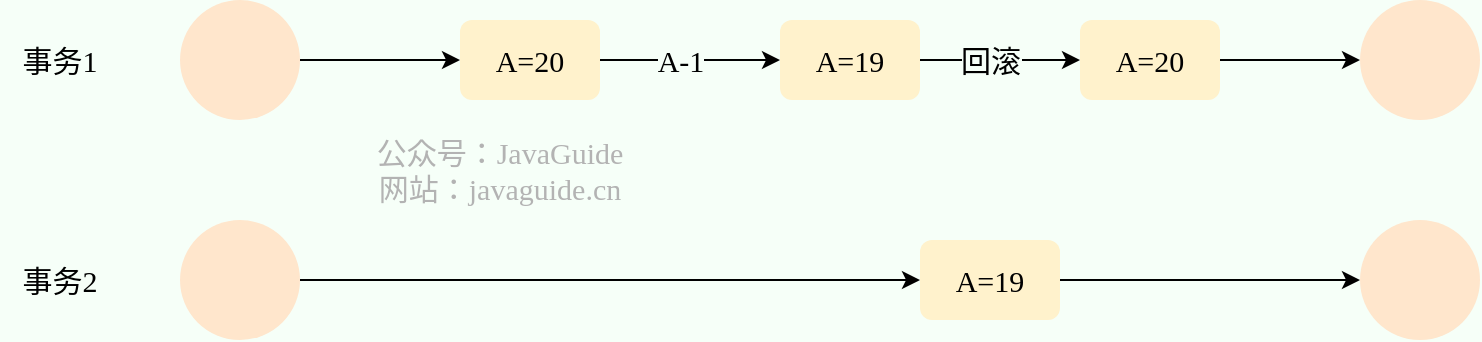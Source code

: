 <mxfile version="20.3.0" type="device"><diagram id="D2RoHgSAHfBXw-TmCUsK" name="Page-1"><mxGraphModel dx="592" dy="735" grid="1" gridSize="10" guides="1" tooltips="1" connect="1" arrows="1" fold="1" page="1" pageScale="1" pageWidth="827" pageHeight="1169" background="#F6FFF8" math="0" shadow="0"><root><mxCell id="0"/><mxCell id="1" parent="0"/><mxCell id="IN4380c4itUz7QjORm86-9" style="edgeStyle=orthogonalEdgeStyle;rounded=0;orthogonalLoop=1;jettySize=auto;html=1;entryX=0;entryY=0.5;entryDx=0;entryDy=0;fontSize=15;fontFamily=JetBrains Mono;fontSource=https%3A%2F%2Ffonts.googleapis.com%2Fcss%3Ffamily%3DJetBrains%2BMono;" parent="1" source="IN4380c4itUz7QjORm86-1" target="IN4380c4itUz7QjORm86-4" edge="1"><mxGeometry relative="1" as="geometry"/></mxCell><mxCell id="IN4380c4itUz7QjORm86-1" value="" style="ellipse;whiteSpace=wrap;html=1;aspect=fixed;fillColor=#ffe6cc;strokeColor=none;fontSize=15;fontFamily=JetBrains Mono;fontSource=https%3A%2F%2Ffonts.googleapis.com%2Fcss%3Ffamily%3DJetBrains%2BMono;" parent="1" vertex="1"><mxGeometry x="220" y="160" width="60" height="60" as="geometry"/></mxCell><mxCell id="IN4380c4itUz7QjORm86-3" value="" style="ellipse;whiteSpace=wrap;html=1;aspect=fixed;fillColor=#ffe6cc;strokeColor=none;fontSize=15;fontFamily=JetBrains Mono;fontSource=https%3A%2F%2Ffonts.googleapis.com%2Fcss%3Ffamily%3DJetBrains%2BMono;" parent="1" vertex="1"><mxGeometry x="810" y="160" width="60" height="60" as="geometry"/></mxCell><mxCell id="IN4380c4itUz7QjORm86-10" style="edgeStyle=orthogonalEdgeStyle;rounded=0;orthogonalLoop=1;jettySize=auto;html=1;entryX=0;entryY=0.5;entryDx=0;entryDy=0;fontSize=15;fontFamily=JetBrains Mono;fontSource=https%3A%2F%2Ffonts.googleapis.com%2Fcss%3Ffamily%3DJetBrains%2BMono;" parent="1" source="IN4380c4itUz7QjORm86-4" target="IN4380c4itUz7QjORm86-5" edge="1"><mxGeometry relative="1" as="geometry"/></mxCell><mxCell id="IN4380c4itUz7QjORm86-19" value="A-1" style="edgeLabel;html=1;align=center;verticalAlign=middle;resizable=0;points=[];fontSize=15;labelBackgroundColor=#F6FFF8;fontFamily=JetBrains Mono;fontSource=https%3A%2F%2Ffonts.googleapis.com%2Fcss%3Ffamily%3DJetBrains%2BMono;" parent="IN4380c4itUz7QjORm86-10" vertex="1" connectable="0"><mxGeometry x="-0.222" y="1" relative="1" as="geometry"><mxPoint x="5" y="1" as="offset"/></mxGeometry></mxCell><mxCell id="IN4380c4itUz7QjORm86-4" value="A=20" style="rounded=1;whiteSpace=wrap;html=1;fillColor=#fff2cc;strokeColor=none;fontSize=15;fontFamily=JetBrains Mono;fontSource=https%3A%2F%2Ffonts.googleapis.com%2Fcss%3Ffamily%3DJetBrains%2BMono;" parent="1" vertex="1"><mxGeometry x="360" y="170" width="70" height="40" as="geometry"/></mxCell><mxCell id="DepCiyJacBJiBrKWBQbk-4" style="edgeStyle=orthogonalEdgeStyle;rounded=0;orthogonalLoop=1;jettySize=auto;html=1;fontSize=15;" edge="1" parent="1" source="IN4380c4itUz7QjORm86-5" target="DepCiyJacBJiBrKWBQbk-2"><mxGeometry relative="1" as="geometry"/></mxCell><mxCell id="DepCiyJacBJiBrKWBQbk-5" value="回滚" style="edgeLabel;html=1;align=center;verticalAlign=middle;resizable=0;points=[];labelBackgroundColor=#F6FFF8;fontSize=15;" vertex="1" connectable="0" parent="DepCiyJacBJiBrKWBQbk-4"><mxGeometry x="-0.275" y="3" relative="1" as="geometry"><mxPoint x="6" y="3" as="offset"/></mxGeometry></mxCell><mxCell id="IN4380c4itUz7QjORm86-5" value="A=19" style="rounded=1;whiteSpace=wrap;html=1;fillColor=#fff2cc;strokeColor=none;fontSize=15;fontFamily=JetBrains Mono;fontSource=https%3A%2F%2Ffonts.googleapis.com%2Fcss%3Ffamily%3DJetBrains%2BMono;" parent="1" vertex="1"><mxGeometry x="520" y="170" width="70" height="40" as="geometry"/></mxCell><mxCell id="IN4380c4itUz7QjORm86-7" value="事务1" style="text;html=1;strokeColor=none;fillColor=none;align=center;verticalAlign=middle;whiteSpace=wrap;rounded=0;fontSize=15;fontFamily=JetBrains Mono;fontSource=https%3A%2F%2Ffonts.googleapis.com%2Fcss%3Ffamily%3DJetBrains%2BMono;" parent="1" vertex="1"><mxGeometry x="130" y="175" width="60" height="30" as="geometry"/></mxCell><mxCell id="IN4380c4itUz7QjORm86-8" value="事务2" style="text;html=1;strokeColor=none;fillColor=none;align=center;verticalAlign=middle;whiteSpace=wrap;rounded=0;fontSize=15;fontFamily=JetBrains Mono;fontSource=https%3A%2F%2Ffonts.googleapis.com%2Fcss%3Ffamily%3DJetBrains%2BMono;" parent="1" vertex="1"><mxGeometry x="130" y="285" width="60" height="30" as="geometry"/></mxCell><mxCell id="DepCiyJacBJiBrKWBQbk-1" style="edgeStyle=orthogonalEdgeStyle;rounded=0;orthogonalLoop=1;jettySize=auto;html=1;entryX=0;entryY=0.5;entryDx=0;entryDy=0;fontSize=15;" edge="1" parent="1" source="IN4380c4itUz7QjORm86-12" target="IN4380c4itUz7QjORm86-15"><mxGeometry relative="1" as="geometry"/></mxCell><mxCell id="IN4380c4itUz7QjORm86-12" value="" style="ellipse;whiteSpace=wrap;html=1;aspect=fixed;fillColor=#ffe6cc;strokeColor=none;fontSize=15;fontFamily=JetBrains Mono;fontSource=https%3A%2F%2Ffonts.googleapis.com%2Fcss%3Ffamily%3DJetBrains%2BMono;" parent="1" vertex="1"><mxGeometry x="220" y="270" width="60" height="60" as="geometry"/></mxCell><mxCell id="IN4380c4itUz7QjORm86-18" style="edgeStyle=orthogonalEdgeStyle;rounded=0;orthogonalLoop=1;jettySize=auto;html=1;entryX=0;entryY=0.5;entryDx=0;entryDy=0;fontSize=15;fontFamily=JetBrains Mono;fontSource=https%3A%2F%2Ffonts.googleapis.com%2Fcss%3Ffamily%3DJetBrains%2BMono;" parent="1" source="IN4380c4itUz7QjORm86-15" target="IN4380c4itUz7QjORm86-17" edge="1"><mxGeometry relative="1" as="geometry"/></mxCell><mxCell id="IN4380c4itUz7QjORm86-15" value="A=19" style="rounded=1;whiteSpace=wrap;html=1;fillColor=#fff2cc;strokeColor=none;fontSize=15;fontFamily=JetBrains Mono;fontSource=https%3A%2F%2Ffonts.googleapis.com%2Fcss%3Ffamily%3DJetBrains%2BMono;" parent="1" vertex="1"><mxGeometry x="590" y="280" width="70" height="40" as="geometry"/></mxCell><mxCell id="IN4380c4itUz7QjORm86-17" value="" style="ellipse;whiteSpace=wrap;html=1;aspect=fixed;fillColor=#ffe6cc;strokeColor=none;fontSize=15;fontFamily=JetBrains Mono;fontSource=https%3A%2F%2Ffonts.googleapis.com%2Fcss%3Ffamily%3DJetBrains%2BMono;" parent="1" vertex="1"><mxGeometry x="810" y="270" width="60" height="60" as="geometry"/></mxCell><mxCell id="IN4380c4itUz7QjORm86-21" value="公众号：JavaGuide&lt;br style=&quot;font-size: 15px;&quot;&gt;网站：javaguide.cn" style="text;html=1;strokeColor=none;fillColor=none;align=center;verticalAlign=middle;whiteSpace=wrap;rounded=0;labelBackgroundColor=none;fontSize=15;fontColor=#B3B3B3;rotation=0;sketch=1;fontFamily=JetBrains Mono;fontSource=https%3A%2F%2Ffonts.googleapis.com%2Fcss%3Ffamily%3DJetBrains%2BMono;" parent="1" vertex="1"><mxGeometry x="290" y="240" width="180" height="10" as="geometry"/></mxCell><mxCell id="DepCiyJacBJiBrKWBQbk-3" style="edgeStyle=orthogonalEdgeStyle;rounded=0;orthogonalLoop=1;jettySize=auto;html=1;fontSize=15;" edge="1" parent="1" source="DepCiyJacBJiBrKWBQbk-2" target="IN4380c4itUz7QjORm86-3"><mxGeometry relative="1" as="geometry"/></mxCell><mxCell id="DepCiyJacBJiBrKWBQbk-2" value="A=20" style="rounded=1;whiteSpace=wrap;html=1;fillColor=#fff2cc;strokeColor=none;fontSize=15;fontFamily=JetBrains Mono;fontSource=https%3A%2F%2Ffonts.googleapis.com%2Fcss%3Ffamily%3DJetBrains%2BMono;" vertex="1" parent="1"><mxGeometry x="670" y="170" width="70" height="40" as="geometry"/></mxCell></root></mxGraphModel></diagram></mxfile>